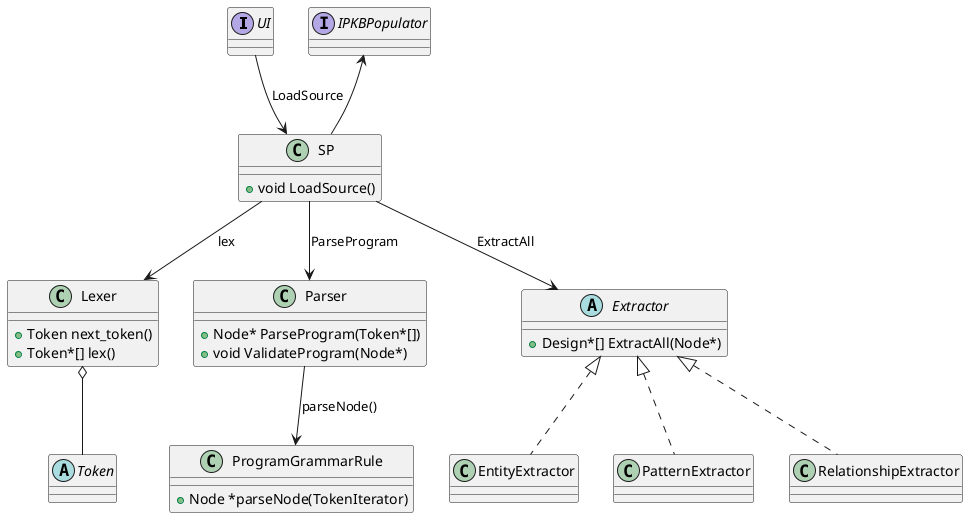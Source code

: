 @startuml

interface UI
interface IPKBPopulator

class SP {
    +void LoadSource()
}
class Lexer {
    +Token next_token()
    +Token*[] lex()
}
abstract class Token

class Parser {
    +Node* ParseProgram(Token*[])
    +void ValidateProgram(Node*)
}
class ProgramGrammarRule {
    +Node *parseNode(TokenIterator)
}

abstract class Extractor {
    +Design*[] ExtractAll(Node*)
}
class EntityExtractor
class PatternExtractor
class RelationshipExtractor

SP -up-> IPKBPopulator
SP <-up- UI: LoadSource

SP -down-> Lexer: lex
SP -down-> Parser: ParseProgram
SP -down-> Extractor: ExtractAll

Lexer o-- Token
Parser -down-> ProgramGrammarRule: parseNode()

Extractor <|.. EntityExtractor
Extractor <|.. PatternExtractor
Extractor <|.. RelationshipExtractor

@enduml

